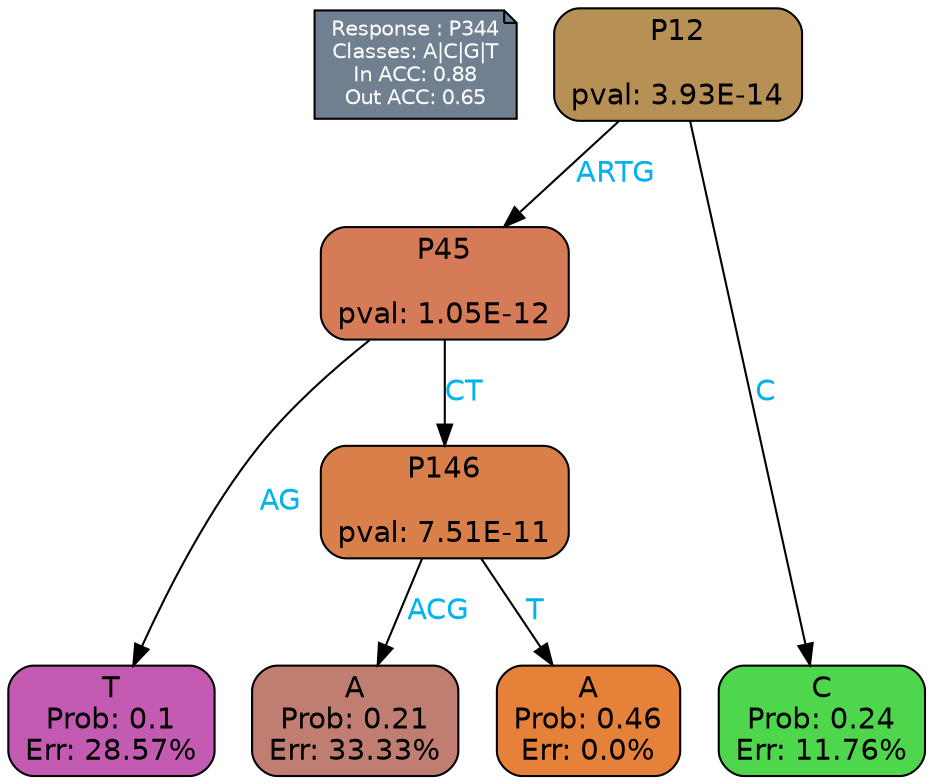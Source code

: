 digraph Tree {
node [shape=box, style="filled, rounded", color="black", fontname=helvetica] ;
graph [ranksep=equally, splines=polylines, bgcolor=transparent, dpi=600] ;
edge [fontname=helvetica] ;
LEGEND [label="Response : P344
Classes: A|C|G|T
In ACC: 0.88
Out ACC: 0.65
",shape=note,align=left,style=filled,fillcolor="slategray",fontcolor="white",fontsize=10];1 [label="P12

pval: 3.93E-14", fillcolor="#b69055"] ;
2 [label="P45

pval: 1.05E-12", fillcolor="#d67b58"] ;
3 [label="T
Prob: 0.1
Err: 28.57%", fillcolor="#c45bb3"] ;
4 [label="P146

pval: 7.51E-11", fillcolor="#d97f4a"] ;
5 [label="A
Prob: 0.21
Err: 33.33%", fillcolor="#c07d72"] ;
6 [label="A
Prob: 0.46
Err: 0.0%", fillcolor="#e58139"] ;
7 [label="C
Prob: 0.24
Err: 11.76%", fillcolor="#4ed64d"] ;
1 -> 2 [label="ARTG",fontcolor=deepskyblue2] ;
1 -> 7 [label="C",fontcolor=deepskyblue2] ;
2 -> 3 [label="AG",fontcolor=deepskyblue2] ;
2 -> 4 [label="CT",fontcolor=deepskyblue2] ;
4 -> 5 [label="ACG",fontcolor=deepskyblue2] ;
4 -> 6 [label="T",fontcolor=deepskyblue2] ;
{rank = same; 3;5;6;7;}{rank = same; LEGEND;1;}}